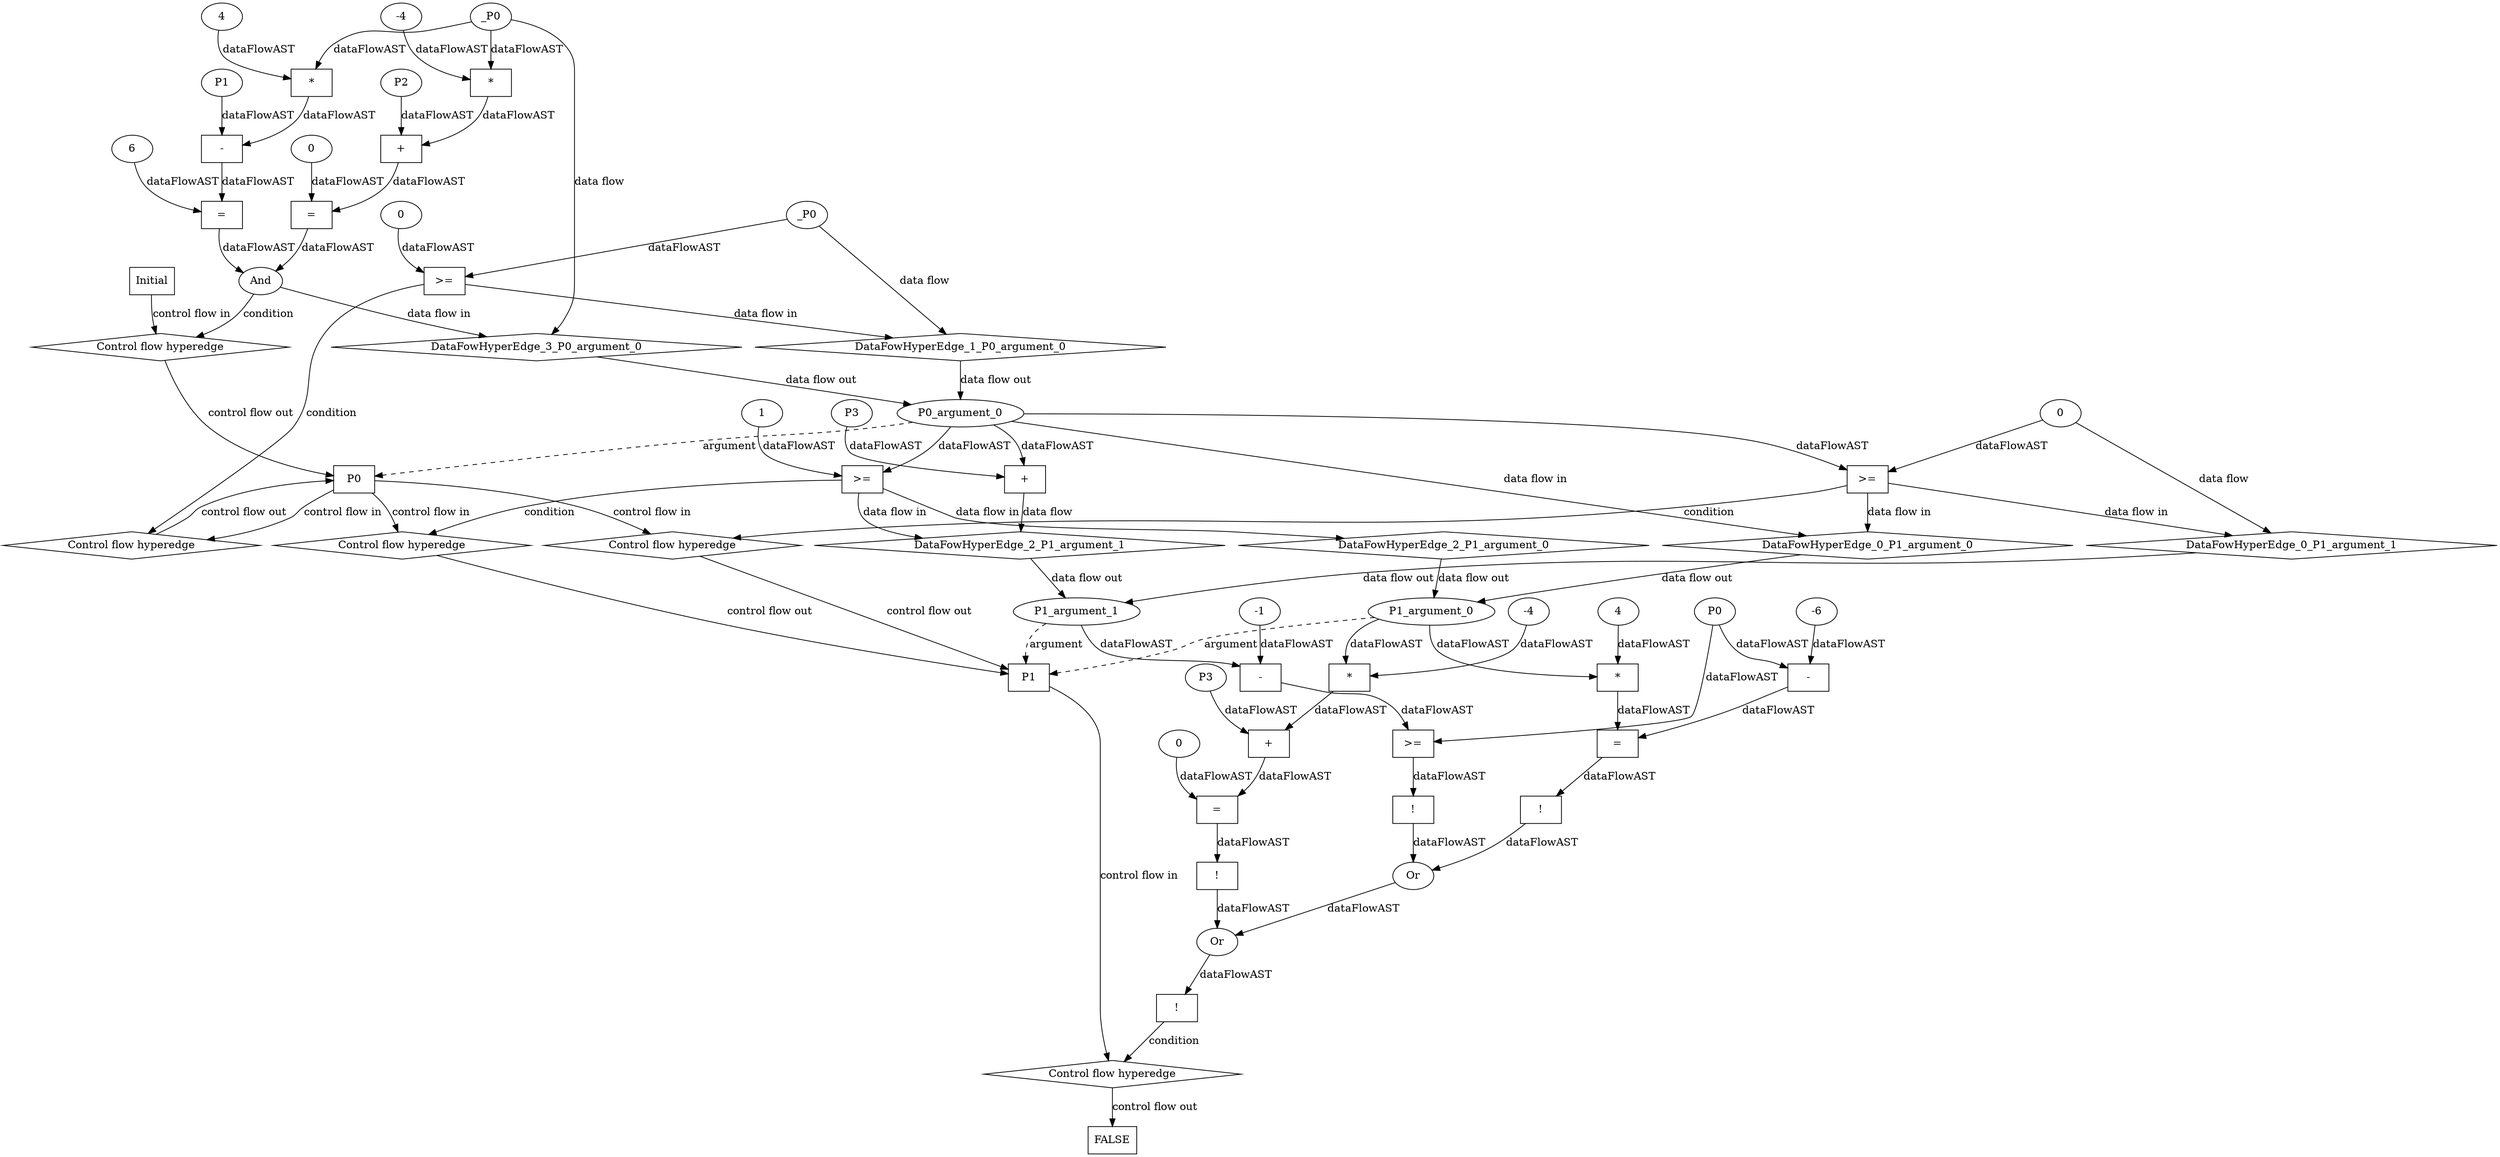 digraph dag {
"P0" [label="P0" nodeName="P0" class=cfn  shape="rect"];
"P1" [label="P1" nodeName="P1" class=cfn  shape="rect"];
FALSE [label="FALSE" nodeName=FALSE class=cfn  shape="rect"];
Initial [label="Initial" nodeName=Initial class=cfn  shape="rect"];
ControlFowHyperEdge_0 [label="Control flow hyperedge" nodeName=ControlFowHyperEdge_0 class=controlFlowHyperEdge shape="diamond"];
"P0" -> ControlFowHyperEdge_0 [label="control flow in"]
ControlFowHyperEdge_0 -> "P1" [label="control flow out"]
ControlFowHyperEdge_1 [label="Control flow hyperedge" nodeName=ControlFowHyperEdge_1 class=controlFlowHyperEdge shape="diamond"];
"P0" -> ControlFowHyperEdge_1 [label="control flow in"]
ControlFowHyperEdge_1 -> "P0" [label="control flow out"]
ControlFowHyperEdge_2 [label="Control flow hyperedge" nodeName=ControlFowHyperEdge_2 class=controlFlowHyperEdge shape="diamond"];
"P0" -> ControlFowHyperEdge_2 [label="control flow in"]
ControlFowHyperEdge_2 -> "P1" [label="control flow out"]
ControlFowHyperEdge_3 [label="Control flow hyperedge" nodeName=ControlFowHyperEdge_3 class=controlFlowHyperEdge shape="diamond"];
"Initial" -> ControlFowHyperEdge_3 [label="control flow in"]
ControlFowHyperEdge_3 -> "P0" [label="control flow out"]
ControlFowHyperEdge_4 [label="Control flow hyperedge" nodeName=ControlFowHyperEdge_4 class=controlFlowHyperEdge shape="diamond"];
"P1" -> ControlFowHyperEdge_4 [label="control flow in"]
ControlFowHyperEdge_4 -> "FALSE" [label="control flow out"]
"P1_argument_0" [label="P1_argument_0" nodeName=argument0 class=argument  head="P1" shape="oval"];
"P1_argument_0" -> "P1"[label="argument" style="dashed"]
"P1_argument_1" [label="P1_argument_1" nodeName=argument1 class=argument  head="P1" shape="oval"];
"P1_argument_1" -> "P1"[label="argument" style="dashed"]
"P0_argument_0" [label="P0_argument_0" nodeName=argument0 class=argument  head="P0" shape="oval"];
"P0_argument_0" -> "P0"[label="argument" style="dashed"]

"xxxP1___P0_0xxxguard_0_node_0" [label=">=" nodeName="xxxP1___P0_0xxxguard_0_node_0" class=Operator  shape="rect"];
"xxxP1___P0_0xxxdataFlow_0_node_0" -> "xxxP1___P0_0xxxguard_0_node_0"[label="dataFlowAST"]
"P0_argument_0" -> "xxxP1___P0_0xxxguard_0_node_0"[label="dataFlowAST"]

"xxxP1___P0_0xxxguard_0_node_0" -> "ControlFowHyperEdge_0" [label="condition"];
"xxxP1___P0_0xxxdataFlow_0_node_0" [label="0" nodeName="xxxP1___P0_0xxxdataFlow_0_node_0" class=Literal ];

"xxxP1___P0_0xxxdataFlow_0_node_0" -> "DataFowHyperEdge_0_P1_argument_1" [label="data flow"];
"xxxP0___P0_1xxxguard_0_node_0" [label=">=" nodeName="xxxP0___P0_1xxxguard_0_node_0" class=Operator  shape="rect"];
"xxxP0___P0_1xxxguard_0_node_2" [label="0" nodeName="xxxP0___P0_1xxxguard_0_node_2" class=Literal ];
"xxxP0___P0_1xxxdataFlow_0_node_0" -> "xxxP0___P0_1xxxguard_0_node_0"[label="dataFlowAST"]
"xxxP0___P0_1xxxguard_0_node_2" -> "xxxP0___P0_1xxxguard_0_node_0"[label="dataFlowAST"]

"xxxP0___P0_1xxxguard_0_node_0" -> "ControlFowHyperEdge_1" [label="condition"];
"xxxP0___P0_1xxxdataFlow_0_node_0" [label="_P0" nodeName="xxxP0___P0_1xxxdataFlow_0_node_0" class=Constant ];

"xxxP0___P0_1xxxdataFlow_0_node_0" -> "DataFowHyperEdge_1_P0_argument_0" [label="data flow"];
"xxxP1___P0_2xxxguard_0_node_0" [label=">=" nodeName="xxxP1___P0_2xxxguard_0_node_0" class=Operator  shape="rect"];
"xxxP1___P0_2xxxguard_0_node_2" [label="1" nodeName="xxxP1___P0_2xxxguard_0_node_2" class=Literal ];
"P0_argument_0" -> "xxxP1___P0_2xxxguard_0_node_0"[label="dataFlowAST"]
"xxxP1___P0_2xxxguard_0_node_2" -> "xxxP1___P0_2xxxguard_0_node_0"[label="dataFlowAST"]

"xxxP1___P0_2xxxguard_0_node_0" -> "ControlFowHyperEdge_2" [label="condition"];
"xxxP1___P0_2xxxdataFlow_0_node_0" [label="+" nodeName="xxxP1___P0_2xxxdataFlow_0_node_0" class= Operator shape="rect"];
"xxxP1___P0_2xxxdataFlow_0_node_2" [label="P3" nodeName="xxxP1___P0_2xxxdataFlow_0_node_2" class=Constant ];
"P0_argument_0" -> "xxxP1___P0_2xxxdataFlow_0_node_0"[label="dataFlowAST"]
"xxxP1___P0_2xxxdataFlow_0_node_2" -> "xxxP1___P0_2xxxdataFlow_0_node_0"[label="dataFlowAST"]

"xxxP1___P0_2xxxdataFlow_0_node_0" -> "DataFowHyperEdge_2_P1_argument_1" [label="data flow"];
"xxxP0___Initial_3xxxguard_0_node_0" [label="And" nodeName="xxxP0___Initial_3xxxguard_0_node_0" class=Operator ];
"xxxP0___Initial_3xxxguard_0_node_1" [label="=" nodeName="xxxP0___Initial_3xxxguard_0_node_1" class=Operator  shape="rect"];
"xxxP0___Initial_3xxxguard_0_node_2" [label="-" nodeName="xxxP0___Initial_3xxxguard_0_node_2" class= Operator shape="rect"];
"xxxP0___Initial_3xxxguard_0_node_3" [label="*" nodeName="xxxP0___Initial_3xxxguard_0_node_3" class=Operator  shape="rect"];
"xxxP0___Initial_3xxxguard_0_node_4" [label="4" nodeName="xxxP0___Initial_3xxxguard_0_node_4" class=Coeff ];
"xxxP0___Initial_3xxxguard_0_node_6" [label="P1" nodeName="xxxP0___Initial_3xxxguard_0_node_6" class=Constant ];
"xxxP0___Initial_3xxxguard_0_node_7" [label="6" nodeName="xxxP0___Initial_3xxxguard_0_node_7" class=Literal ];
"xxxP0___Initial_3xxxguard_0_node_8" [label="=" nodeName="xxxP0___Initial_3xxxguard_0_node_8" class=Operator  shape="rect"];
"xxxP0___Initial_3xxxguard_0_node_9" [label="+" nodeName="xxxP0___Initial_3xxxguard_0_node_9" class= Operator shape="rect"];
"xxxP0___Initial_3xxxguard_0_node_10" [label="P2" nodeName="xxxP0___Initial_3xxxguard_0_node_10" class=Constant ];
"xxxP0___Initial_3xxxguard_0_node_11" [label="*" nodeName="xxxP0___Initial_3xxxguard_0_node_11" class=Operator  shape="rect"];
"xxxP0___Initial_3xxxguard_0_node_12" [label="-4" nodeName="xxxP0___Initial_3xxxguard_0_node_12" class=Coeff ];
"xxxP0___Initial_3xxxguard_0_node_14" [label="0" nodeName="xxxP0___Initial_3xxxguard_0_node_14" class=Literal ];
"xxxP0___Initial_3xxxguard_0_node_1" -> "xxxP0___Initial_3xxxguard_0_node_0"[label="dataFlowAST"]
"xxxP0___Initial_3xxxguard_0_node_8" -> "xxxP0___Initial_3xxxguard_0_node_0"[label="dataFlowAST"]
"xxxP0___Initial_3xxxguard_0_node_2" -> "xxxP0___Initial_3xxxguard_0_node_1"[label="dataFlowAST"]
"xxxP0___Initial_3xxxguard_0_node_7" -> "xxxP0___Initial_3xxxguard_0_node_1"[label="dataFlowAST"]
"xxxP0___Initial_3xxxguard_0_node_3" -> "xxxP0___Initial_3xxxguard_0_node_2"[label="dataFlowAST"]
"xxxP0___Initial_3xxxguard_0_node_6" -> "xxxP0___Initial_3xxxguard_0_node_2"[label="dataFlowAST"]
"xxxP0___Initial_3xxxguard_0_node_4" -> "xxxP0___Initial_3xxxguard_0_node_3"[label="dataFlowAST"]
"xxxP0___Initial_3xxxdataFlow_0_node_0" -> "xxxP0___Initial_3xxxguard_0_node_3"[label="dataFlowAST"]
"xxxP0___Initial_3xxxguard_0_node_9" -> "xxxP0___Initial_3xxxguard_0_node_8"[label="dataFlowAST"]
"xxxP0___Initial_3xxxguard_0_node_14" -> "xxxP0___Initial_3xxxguard_0_node_8"[label="dataFlowAST"]
"xxxP0___Initial_3xxxguard_0_node_10" -> "xxxP0___Initial_3xxxguard_0_node_9"[label="dataFlowAST"]
"xxxP0___Initial_3xxxguard_0_node_11" -> "xxxP0___Initial_3xxxguard_0_node_9"[label="dataFlowAST"]
"xxxP0___Initial_3xxxdataFlow_0_node_0" -> "xxxP0___Initial_3xxxguard_0_node_11"[label="dataFlowAST"]
"xxxP0___Initial_3xxxguard_0_node_12" -> "xxxP0___Initial_3xxxguard_0_node_11"[label="dataFlowAST"]

"xxxP0___Initial_3xxxguard_0_node_0" -> "ControlFowHyperEdge_3" [label="condition"];
"xxxP0___Initial_3xxxdataFlow_0_node_0" [label="_P0" nodeName="xxxP0___Initial_3xxxdataFlow_0_node_0" class=Constant ];

"xxxP0___Initial_3xxxdataFlow_0_node_0" -> "DataFowHyperEdge_3_P0_argument_0" [label="data flow"];
"xxxFALSE___P1_4xxxguard_0_node_0" [label="!" nodeName="xxxFALSE___P1_4xxxguard_0_node_0" class=Operator shape="rect"];
"xxxFALSE___P1_4xxxguard_0_node_1" [label="Or" nodeName="xxxFALSE___P1_4xxxguard_0_node_1" class=Operator ];
"xxxFALSE___P1_4xxxguard_0_node_2" [label="Or" nodeName="xxxFALSE___P1_4xxxguard_0_node_2" class=Operator ];
"xxxFALSE___P1_4xxxguard_0_node_3" [label="!" nodeName="xxxFALSE___P1_4xxxguard_0_node_3" class=Operator shape="rect"];
"xxxFALSE___P1_4xxxguard_0_node_4" [label=">=" nodeName="xxxFALSE___P1_4xxxguard_0_node_4" class=Operator  shape="rect"];
"xxxFALSE___P1_4xxxguard_0_node_5" [label="P0" nodeName="xxxFALSE___P1_4xxxguard_0_node_5" class=Constant ];
"xxxFALSE___P1_4xxxguard_0_node_6" [label="-" nodeName="xxxFALSE___P1_4xxxguard_0_node_6" class= Operator shape="rect"];
"xxxFALSE___P1_4xxxguard_0_node_8" [label="-1" nodeName="xxxFALSE___P1_4xxxguard_0_node_8" class=Literal ];
"xxxFALSE___P1_4xxxguard_0_node_9" [label="!" nodeName="xxxFALSE___P1_4xxxguard_0_node_9" class=Operator shape="rect"];
"xxxFALSE___P1_4xxxguard_0_node_10" [label="=" nodeName="xxxFALSE___P1_4xxxguard_0_node_10" class=Operator  shape="rect"];
"xxxFALSE___P1_4xxxguard_0_node_11" [label="*" nodeName="xxxFALSE___P1_4xxxguard_0_node_11" class=Operator  shape="rect"];
"xxxFALSE___P1_4xxxguard_0_node_12" [label="4" nodeName="xxxFALSE___P1_4xxxguard_0_node_12" class=Coeff ];
"xxxFALSE___P1_4xxxguard_0_node_14" [label="-" nodeName="xxxFALSE___P1_4xxxguard_0_node_14" class= Operator shape="rect"];
"xxxFALSE___P1_4xxxguard_0_node_16" [label="-6" nodeName="xxxFALSE___P1_4xxxguard_0_node_16" class=Literal ];
"xxxFALSE___P1_4xxxguard_0_node_17" [label="!" nodeName="xxxFALSE___P1_4xxxguard_0_node_17" class=Operator shape="rect"];
"xxxFALSE___P1_4xxxguard_0_node_18" [label="=" nodeName="xxxFALSE___P1_4xxxguard_0_node_18" class=Operator  shape="rect"];
"xxxFALSE___P1_4xxxguard_0_node_19" [label="+" nodeName="xxxFALSE___P1_4xxxguard_0_node_19" class= Operator shape="rect"];
"xxxFALSE___P1_4xxxguard_0_node_20" [label="P3" nodeName="xxxFALSE___P1_4xxxguard_0_node_20" class=Constant ];
"xxxFALSE___P1_4xxxguard_0_node_21" [label="*" nodeName="xxxFALSE___P1_4xxxguard_0_node_21" class=Operator  shape="rect"];
"xxxFALSE___P1_4xxxguard_0_node_22" [label="-4" nodeName="xxxFALSE___P1_4xxxguard_0_node_22" class=Coeff ];
"xxxFALSE___P1_4xxxguard_0_node_24" [label="0" nodeName="xxxFALSE___P1_4xxxguard_0_node_24" class=Literal ];
"xxxFALSE___P1_4xxxguard_0_node_1" -> "xxxFALSE___P1_4xxxguard_0_node_0"[label="dataFlowAST"]
"xxxFALSE___P1_4xxxguard_0_node_2" -> "xxxFALSE___P1_4xxxguard_0_node_1"[label="dataFlowAST"]
"xxxFALSE___P1_4xxxguard_0_node_17" -> "xxxFALSE___P1_4xxxguard_0_node_1"[label="dataFlowAST"]
"xxxFALSE___P1_4xxxguard_0_node_3" -> "xxxFALSE___P1_4xxxguard_0_node_2"[label="dataFlowAST"]
"xxxFALSE___P1_4xxxguard_0_node_9" -> "xxxFALSE___P1_4xxxguard_0_node_2"[label="dataFlowAST"]
"xxxFALSE___P1_4xxxguard_0_node_4" -> "xxxFALSE___P1_4xxxguard_0_node_3"[label="dataFlowAST"]
"xxxFALSE___P1_4xxxguard_0_node_5" -> "xxxFALSE___P1_4xxxguard_0_node_4"[label="dataFlowAST"]
"xxxFALSE___P1_4xxxguard_0_node_6" -> "xxxFALSE___P1_4xxxguard_0_node_4"[label="dataFlowAST"]
"P1_argument_1" -> "xxxFALSE___P1_4xxxguard_0_node_6"[label="dataFlowAST"]
"xxxFALSE___P1_4xxxguard_0_node_8" -> "xxxFALSE___P1_4xxxguard_0_node_6"[label="dataFlowAST"]
"xxxFALSE___P1_4xxxguard_0_node_10" -> "xxxFALSE___P1_4xxxguard_0_node_9"[label="dataFlowAST"]
"xxxFALSE___P1_4xxxguard_0_node_11" -> "xxxFALSE___P1_4xxxguard_0_node_10"[label="dataFlowAST"]
"xxxFALSE___P1_4xxxguard_0_node_14" -> "xxxFALSE___P1_4xxxguard_0_node_10"[label="dataFlowAST"]
"xxxFALSE___P1_4xxxguard_0_node_12" -> "xxxFALSE___P1_4xxxguard_0_node_11"[label="dataFlowAST"]
"P1_argument_0" -> "xxxFALSE___P1_4xxxguard_0_node_11"[label="dataFlowAST"]
"xxxFALSE___P1_4xxxguard_0_node_5" -> "xxxFALSE___P1_4xxxguard_0_node_14"[label="dataFlowAST"]
"xxxFALSE___P1_4xxxguard_0_node_16" -> "xxxFALSE___P1_4xxxguard_0_node_14"[label="dataFlowAST"]
"xxxFALSE___P1_4xxxguard_0_node_18" -> "xxxFALSE___P1_4xxxguard_0_node_17"[label="dataFlowAST"]
"xxxFALSE___P1_4xxxguard_0_node_19" -> "xxxFALSE___P1_4xxxguard_0_node_18"[label="dataFlowAST"]
"xxxFALSE___P1_4xxxguard_0_node_24" -> "xxxFALSE___P1_4xxxguard_0_node_18"[label="dataFlowAST"]
"xxxFALSE___P1_4xxxguard_0_node_20" -> "xxxFALSE___P1_4xxxguard_0_node_19"[label="dataFlowAST"]
"xxxFALSE___P1_4xxxguard_0_node_21" -> "xxxFALSE___P1_4xxxguard_0_node_19"[label="dataFlowAST"]
"P1_argument_0" -> "xxxFALSE___P1_4xxxguard_0_node_21"[label="dataFlowAST"]
"xxxFALSE___P1_4xxxguard_0_node_22" -> "xxxFALSE___P1_4xxxguard_0_node_21"[label="dataFlowAST"]

"xxxFALSE___P1_4xxxguard_0_node_0" -> "ControlFowHyperEdge_4" [label="condition"];
"DataFowHyperEdge_0_P1_argument_0" [label="DataFowHyperEdge_0_P1_argument_0" nodeName="DataFowHyperEdge_0_P1_argument_0" class=DataFlowHyperedge shape="diamond"];
"DataFowHyperEdge_0_P1_argument_0" -> "P1_argument_0"[label="data flow out"]
"xxxP1___P0_0xxxguard_0_node_0" -> "DataFowHyperEdge_0_P1_argument_0"[label="data flow in"]
"DataFowHyperEdge_0_P1_argument_1" [label="DataFowHyperEdge_0_P1_argument_1" nodeName="DataFowHyperEdge_0_P1_argument_1" class=DataFlowHyperedge shape="diamond"];
"DataFowHyperEdge_0_P1_argument_1" -> "P1_argument_1"[label="data flow out"]
"xxxP1___P0_0xxxguard_0_node_0" -> "DataFowHyperEdge_0_P1_argument_1"[label="data flow in"]
"DataFowHyperEdge_1_P0_argument_0" [label="DataFowHyperEdge_1_P0_argument_0" nodeName="DataFowHyperEdge_1_P0_argument_0" class=DataFlowHyperedge shape="diamond"];
"DataFowHyperEdge_1_P0_argument_0" -> "P0_argument_0"[label="data flow out"]
"xxxP0___P0_1xxxguard_0_node_0" -> "DataFowHyperEdge_1_P0_argument_0"[label="data flow in"]
"DataFowHyperEdge_2_P1_argument_0" [label="DataFowHyperEdge_2_P1_argument_0" nodeName="DataFowHyperEdge_2_P1_argument_0" class=DataFlowHyperedge shape="diamond"];
"DataFowHyperEdge_2_P1_argument_0" -> "P1_argument_0"[label="data flow out"]
"xxxP1___P0_2xxxguard_0_node_0" -> "DataFowHyperEdge_2_P1_argument_0"[label="data flow in"]
"DataFowHyperEdge_2_P1_argument_1" [label="DataFowHyperEdge_2_P1_argument_1" nodeName="DataFowHyperEdge_2_P1_argument_1" class=DataFlowHyperedge shape="diamond"];
"DataFowHyperEdge_2_P1_argument_1" -> "P1_argument_1"[label="data flow out"]
"xxxP1___P0_2xxxguard_0_node_0" -> "DataFowHyperEdge_2_P1_argument_1"[label="data flow in"]
"DataFowHyperEdge_3_P0_argument_0" [label="DataFowHyperEdge_3_P0_argument_0" nodeName="DataFowHyperEdge_3_P0_argument_0" class=DataFlowHyperedge shape="diamond"];
"DataFowHyperEdge_3_P0_argument_0" -> "P0_argument_0"[label="data flow out"]
"xxxP0___Initial_3xxxguard_0_node_0" -> "DataFowHyperEdge_3_P0_argument_0"[label="data flow in"]
"P0_argument_0" -> "DataFowHyperEdge_0_P1_argument_0"[label="data flow in"]




}
